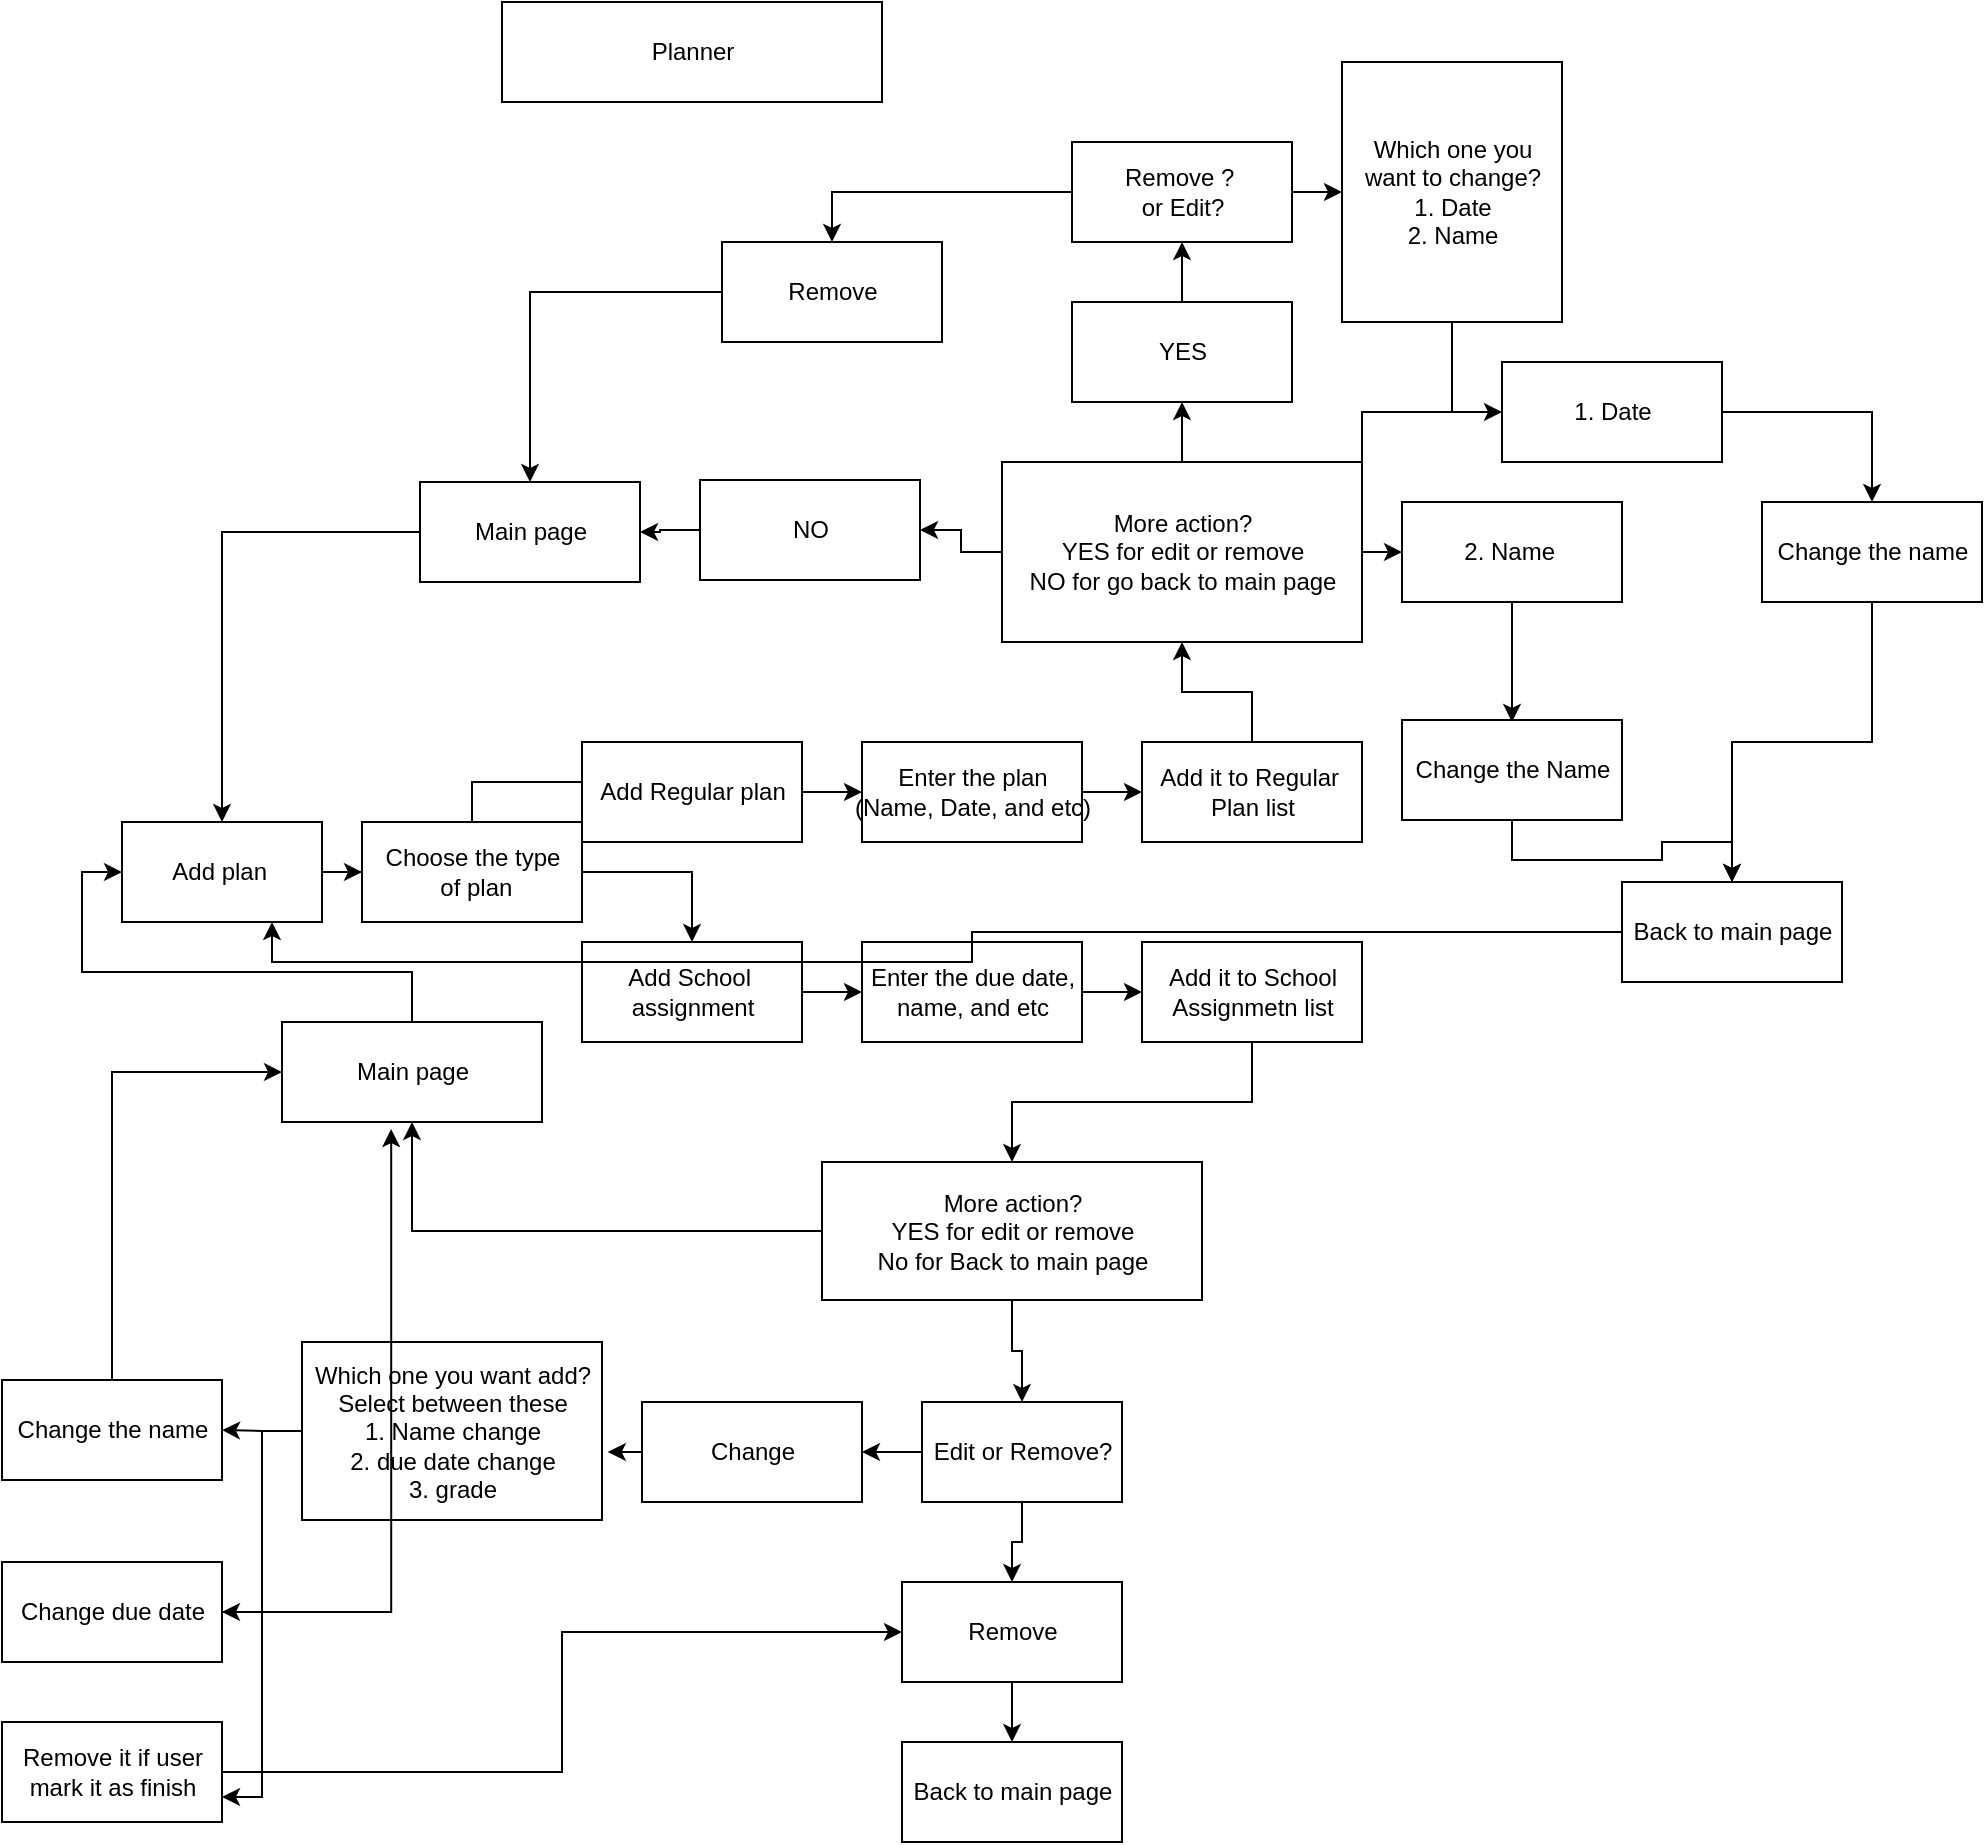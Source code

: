<mxfile version="14.1.9" type="github">
  <diagram id="v_eEeRqzhrq8BgJMlzAe" name="Page-1">
    <mxGraphModel dx="946" dy="526" grid="1" gridSize="10" guides="1" tooltips="1" connect="1" arrows="1" fold="1" page="1" pageScale="1" pageWidth="850" pageHeight="1100" math="0" shadow="0">
      <root>
        <mxCell id="0" />
        <mxCell id="1" parent="0" />
        <mxCell id="LNvCaYjU8EssWkQsbk6R-1" value="Planner" style="html=1;" parent="1" vertex="1">
          <mxGeometry x="300" y="20" width="190" height="50" as="geometry" />
        </mxCell>
        <mxCell id="LNvCaYjU8EssWkQsbk6R-22" style="edgeStyle=orthogonalEdgeStyle;rounded=0;orthogonalLoop=1;jettySize=auto;html=1;entryX=0;entryY=0.5;entryDx=0;entryDy=0;" parent="1" source="LNvCaYjU8EssWkQsbk6R-2" target="LNvCaYjU8EssWkQsbk6R-6" edge="1">
          <mxGeometry relative="1" as="geometry" />
        </mxCell>
        <mxCell id="LNvCaYjU8EssWkQsbk6R-2" value="Add plan&amp;nbsp;" style="html=1;" parent="1" vertex="1">
          <mxGeometry x="110" y="430" width="100" height="50" as="geometry" />
        </mxCell>
        <mxCell id="LNvCaYjU8EssWkQsbk6R-23" style="edgeStyle=orthogonalEdgeStyle;rounded=0;orthogonalLoop=1;jettySize=auto;html=1;entryX=0;entryY=0.5;entryDx=0;entryDy=0;" parent="1" source="LNvCaYjU8EssWkQsbk6R-6" target="LNvCaYjU8EssWkQsbk6R-13" edge="1">
          <mxGeometry relative="1" as="geometry" />
        </mxCell>
        <mxCell id="LNvCaYjU8EssWkQsbk6R-27" style="edgeStyle=orthogonalEdgeStyle;rounded=0;orthogonalLoop=1;jettySize=auto;html=1;exitX=1;exitY=0.5;exitDx=0;exitDy=0;" parent="1" source="LNvCaYjU8EssWkQsbk6R-6" target="LNvCaYjU8EssWkQsbk6R-26" edge="1">
          <mxGeometry relative="1" as="geometry" />
        </mxCell>
        <mxCell id="LNvCaYjU8EssWkQsbk6R-6" value="Choose the type&lt;br&gt;&amp;nbsp;of plan" style="html=1;" parent="1" vertex="1">
          <mxGeometry x="230" y="430" width="110" height="50" as="geometry" />
        </mxCell>
        <mxCell id="LNvCaYjU8EssWkQsbk6R-29" style="edgeStyle=orthogonalEdgeStyle;rounded=0;orthogonalLoop=1;jettySize=auto;html=1;exitX=1;exitY=0.5;exitDx=0;exitDy=0;entryX=0;entryY=0.5;entryDx=0;entryDy=0;" parent="1" source="LNvCaYjU8EssWkQsbk6R-13" target="LNvCaYjU8EssWkQsbk6R-28" edge="1">
          <mxGeometry relative="1" as="geometry" />
        </mxCell>
        <mxCell id="LNvCaYjU8EssWkQsbk6R-13" value="Add Regular plan" style="html=1;" parent="1" vertex="1">
          <mxGeometry x="340" y="390" width="110" height="50" as="geometry" />
        </mxCell>
        <mxCell id="LNvCaYjU8EssWkQsbk6R-31" style="edgeStyle=orthogonalEdgeStyle;rounded=0;orthogonalLoop=1;jettySize=auto;html=1;exitX=1;exitY=0.5;exitDx=0;exitDy=0;entryX=0;entryY=0.5;entryDx=0;entryDy=0;" parent="1" source="LNvCaYjU8EssWkQsbk6R-26" target="LNvCaYjU8EssWkQsbk6R-30" edge="1">
          <mxGeometry relative="1" as="geometry" />
        </mxCell>
        <mxCell id="LNvCaYjU8EssWkQsbk6R-26" value="Add School&amp;nbsp;&lt;br&gt;assignment" style="html=1;" parent="1" vertex="1">
          <mxGeometry x="340" y="490" width="110" height="50" as="geometry" />
        </mxCell>
        <mxCell id="LNvCaYjU8EssWkQsbk6R-33" style="edgeStyle=orthogonalEdgeStyle;rounded=0;orthogonalLoop=1;jettySize=auto;html=1;exitX=1;exitY=0.5;exitDx=0;exitDy=0;entryX=0;entryY=0.5;entryDx=0;entryDy=0;" parent="1" source="LNvCaYjU8EssWkQsbk6R-28" target="LNvCaYjU8EssWkQsbk6R-32" edge="1">
          <mxGeometry relative="1" as="geometry" />
        </mxCell>
        <mxCell id="LNvCaYjU8EssWkQsbk6R-28" value="Enter the plan&lt;br&gt;(Name, Date, and etc)" style="html=1;" parent="1" vertex="1">
          <mxGeometry x="480" y="390" width="110" height="50" as="geometry" />
        </mxCell>
        <mxCell id="LNvCaYjU8EssWkQsbk6R-36" style="edgeStyle=orthogonalEdgeStyle;rounded=0;orthogonalLoop=1;jettySize=auto;html=1;entryX=0;entryY=0.5;entryDx=0;entryDy=0;" parent="1" source="LNvCaYjU8EssWkQsbk6R-30" target="LNvCaYjU8EssWkQsbk6R-35" edge="1">
          <mxGeometry relative="1" as="geometry" />
        </mxCell>
        <mxCell id="LNvCaYjU8EssWkQsbk6R-30" value="Enter the due date,&lt;br&gt;name, and etc" style="html=1;" parent="1" vertex="1">
          <mxGeometry x="480" y="490" width="110" height="50" as="geometry" />
        </mxCell>
        <mxCell id="LNvCaYjU8EssWkQsbk6R-39" style="edgeStyle=orthogonalEdgeStyle;rounded=0;orthogonalLoop=1;jettySize=auto;html=1;entryX=0.5;entryY=1;entryDx=0;entryDy=0;" parent="1" source="LNvCaYjU8EssWkQsbk6R-32" target="LNvCaYjU8EssWkQsbk6R-37" edge="1">
          <mxGeometry relative="1" as="geometry" />
        </mxCell>
        <mxCell id="LNvCaYjU8EssWkQsbk6R-32" value="Add it to Regular&amp;nbsp;&lt;br&gt;Plan list" style="html=1;" parent="1" vertex="1">
          <mxGeometry x="620" y="390" width="110" height="50" as="geometry" />
        </mxCell>
        <mxCell id="LNvCaYjU8EssWkQsbk6R-41" style="edgeStyle=orthogonalEdgeStyle;rounded=0;orthogonalLoop=1;jettySize=auto;html=1;exitX=0.5;exitY=1;exitDx=0;exitDy=0;entryX=0.5;entryY=0;entryDx=0;entryDy=0;" parent="1" source="LNvCaYjU8EssWkQsbk6R-35" target="LNvCaYjU8EssWkQsbk6R-44" edge="1">
          <mxGeometry relative="1" as="geometry">
            <mxPoint x="675" y="600" as="targetPoint" />
          </mxGeometry>
        </mxCell>
        <mxCell id="LNvCaYjU8EssWkQsbk6R-35" value="Add it to School&lt;br&gt;Assignmetn list" style="html=1;" parent="1" vertex="1">
          <mxGeometry x="620" y="490" width="110" height="50" as="geometry" />
        </mxCell>
        <mxCell id="LNvCaYjU8EssWkQsbk6R-80" style="edgeStyle=orthogonalEdgeStyle;rounded=0;orthogonalLoop=1;jettySize=auto;html=1;entryX=1;entryY=0.5;entryDx=0;entryDy=0;" parent="1" source="LNvCaYjU8EssWkQsbk6R-37" target="LNvCaYjU8EssWkQsbk6R-79" edge="1">
          <mxGeometry relative="1" as="geometry" />
        </mxCell>
        <mxCell id="LNvCaYjU8EssWkQsbk6R-83" style="edgeStyle=orthogonalEdgeStyle;rounded=0;orthogonalLoop=1;jettySize=auto;html=1;entryX=0.5;entryY=1;entryDx=0;entryDy=0;" parent="1" source="LNvCaYjU8EssWkQsbk6R-37" target="LNvCaYjU8EssWkQsbk6R-82" edge="1">
          <mxGeometry relative="1" as="geometry" />
        </mxCell>
        <mxCell id="LNvCaYjU8EssWkQsbk6R-37" value="More action?&lt;br&gt;YES for edit or remove&lt;br&gt;NO for go back to main page" style="html=1;" parent="1" vertex="1">
          <mxGeometry x="550" y="250" width="180" height="90" as="geometry" />
        </mxCell>
        <mxCell id="LNvCaYjU8EssWkQsbk6R-50" style="edgeStyle=orthogonalEdgeStyle;rounded=0;orthogonalLoop=1;jettySize=auto;html=1;entryX=0.5;entryY=1;entryDx=0;entryDy=0;" parent="1" source="LNvCaYjU8EssWkQsbk6R-44" target="LNvCaYjU8EssWkQsbk6R-45" edge="1">
          <mxGeometry relative="1" as="geometry" />
        </mxCell>
        <mxCell id="LNvCaYjU8EssWkQsbk6R-52" style="edgeStyle=orthogonalEdgeStyle;rounded=0;orthogonalLoop=1;jettySize=auto;html=1;entryX=0.5;entryY=0;entryDx=0;entryDy=0;" parent="1" source="LNvCaYjU8EssWkQsbk6R-44" target="LNvCaYjU8EssWkQsbk6R-53" edge="1">
          <mxGeometry relative="1" as="geometry">
            <mxPoint x="555" y="710" as="targetPoint" />
            <Array as="points" />
          </mxGeometry>
        </mxCell>
        <mxCell id="LNvCaYjU8EssWkQsbk6R-44" value="More action?&lt;br&gt;YES for edit or remove&lt;br&gt;No for Back to main page" style="html=1;" parent="1" vertex="1">
          <mxGeometry x="460" y="600" width="190" height="69" as="geometry" />
        </mxCell>
        <mxCell id="LNvCaYjU8EssWkQsbk6R-46" style="edgeStyle=orthogonalEdgeStyle;rounded=0;orthogonalLoop=1;jettySize=auto;html=1;entryX=0;entryY=0.5;entryDx=0;entryDy=0;" parent="1" source="LNvCaYjU8EssWkQsbk6R-45" target="LNvCaYjU8EssWkQsbk6R-2" edge="1">
          <mxGeometry relative="1" as="geometry" />
        </mxCell>
        <mxCell id="LNvCaYjU8EssWkQsbk6R-45" value="Main page" style="html=1;" parent="1" vertex="1">
          <mxGeometry x="190" y="530" width="130" height="50" as="geometry" />
        </mxCell>
        <mxCell id="LNvCaYjU8EssWkQsbk6R-58" style="edgeStyle=orthogonalEdgeStyle;rounded=0;orthogonalLoop=1;jettySize=auto;html=1;entryX=0.5;entryY=0;entryDx=0;entryDy=0;" parent="1" source="LNvCaYjU8EssWkQsbk6R-53" target="LNvCaYjU8EssWkQsbk6R-57" edge="1">
          <mxGeometry relative="1" as="geometry" />
        </mxCell>
        <mxCell id="LNvCaYjU8EssWkQsbk6R-62" style="edgeStyle=orthogonalEdgeStyle;rounded=0;orthogonalLoop=1;jettySize=auto;html=1;entryX=1;entryY=0.5;entryDx=0;entryDy=0;" parent="1" source="LNvCaYjU8EssWkQsbk6R-53" target="LNvCaYjU8EssWkQsbk6R-61" edge="1">
          <mxGeometry relative="1" as="geometry" />
        </mxCell>
        <mxCell id="LNvCaYjU8EssWkQsbk6R-53" value="Edit or Remove?" style="html=1;" parent="1" vertex="1">
          <mxGeometry x="510" y="720" width="100" height="50" as="geometry" />
        </mxCell>
        <mxCell id="LNvCaYjU8EssWkQsbk6R-68" style="edgeStyle=orthogonalEdgeStyle;rounded=0;orthogonalLoop=1;jettySize=auto;html=1;exitX=0;exitY=0.5;exitDx=0;exitDy=0;entryX=1;entryY=0.5;entryDx=0;entryDy=0;" parent="1" source="LNvCaYjU8EssWkQsbk6R-55" target="LNvCaYjU8EssWkQsbk6R-66" edge="1">
          <mxGeometry relative="1" as="geometry" />
        </mxCell>
        <mxCell id="LNvCaYjU8EssWkQsbk6R-71" style="edgeStyle=orthogonalEdgeStyle;rounded=0;orthogonalLoop=1;jettySize=auto;html=1;entryX=1;entryY=0.5;entryDx=0;entryDy=0;" parent="1" source="LNvCaYjU8EssWkQsbk6R-55" target="LNvCaYjU8EssWkQsbk6R-69" edge="1">
          <mxGeometry relative="1" as="geometry" />
        </mxCell>
        <mxCell id="LNvCaYjU8EssWkQsbk6R-72" style="edgeStyle=orthogonalEdgeStyle;rounded=0;orthogonalLoop=1;jettySize=auto;html=1;entryX=1;entryY=0.75;entryDx=0;entryDy=0;" parent="1" source="LNvCaYjU8EssWkQsbk6R-55" target="LNvCaYjU8EssWkQsbk6R-70" edge="1">
          <mxGeometry relative="1" as="geometry" />
        </mxCell>
        <mxCell id="LNvCaYjU8EssWkQsbk6R-55" value="Which one you want add?&lt;br&gt;Select between these&lt;br&gt;1. Name change&lt;br&gt;2. due date change&lt;br&gt;3. grade" style="html=1;" parent="1" vertex="1">
          <mxGeometry x="200" y="690" width="150" height="89" as="geometry" />
        </mxCell>
        <mxCell id="LNvCaYjU8EssWkQsbk6R-59" style="edgeStyle=orthogonalEdgeStyle;rounded=0;orthogonalLoop=1;jettySize=auto;html=1;" parent="1" source="LNvCaYjU8EssWkQsbk6R-57" edge="1">
          <mxGeometry relative="1" as="geometry">
            <mxPoint x="555" y="890" as="targetPoint" />
          </mxGeometry>
        </mxCell>
        <mxCell id="LNvCaYjU8EssWkQsbk6R-57" value="Remove" style="html=1;" parent="1" vertex="1">
          <mxGeometry x="500" y="810" width="110" height="50" as="geometry" />
        </mxCell>
        <mxCell id="LNvCaYjU8EssWkQsbk6R-60" value="Back to main page&lt;br&gt;" style="html=1;" parent="1" vertex="1">
          <mxGeometry x="500" y="890" width="110" height="50" as="geometry" />
        </mxCell>
        <mxCell id="LNvCaYjU8EssWkQsbk6R-65" style="edgeStyle=orthogonalEdgeStyle;rounded=0;orthogonalLoop=1;jettySize=auto;html=1;exitX=0;exitY=0.5;exitDx=0;exitDy=0;entryX=1.019;entryY=0.628;entryDx=0;entryDy=0;entryPerimeter=0;" parent="1" source="LNvCaYjU8EssWkQsbk6R-61" target="LNvCaYjU8EssWkQsbk6R-55" edge="1">
          <mxGeometry relative="1" as="geometry" />
        </mxCell>
        <mxCell id="LNvCaYjU8EssWkQsbk6R-61" value="Change" style="html=1;" parent="1" vertex="1">
          <mxGeometry x="370" y="720" width="110" height="50" as="geometry" />
        </mxCell>
        <mxCell id="LNvCaYjU8EssWkQsbk6R-74" style="edgeStyle=orthogonalEdgeStyle;rounded=0;orthogonalLoop=1;jettySize=auto;html=1;exitX=0.5;exitY=0;exitDx=0;exitDy=0;entryX=0;entryY=0.5;entryDx=0;entryDy=0;" parent="1" source="LNvCaYjU8EssWkQsbk6R-66" target="LNvCaYjU8EssWkQsbk6R-45" edge="1">
          <mxGeometry relative="1" as="geometry" />
        </mxCell>
        <mxCell id="LNvCaYjU8EssWkQsbk6R-66" value="Change the name" style="html=1;" parent="1" vertex="1">
          <mxGeometry x="50" y="709" width="110" height="50" as="geometry" />
        </mxCell>
        <mxCell id="LNvCaYjU8EssWkQsbk6R-75" style="edgeStyle=orthogonalEdgeStyle;rounded=0;orthogonalLoop=1;jettySize=auto;html=1;entryX=0.42;entryY=1.071;entryDx=0;entryDy=0;entryPerimeter=0;" parent="1" source="LNvCaYjU8EssWkQsbk6R-69" target="LNvCaYjU8EssWkQsbk6R-45" edge="1">
          <mxGeometry relative="1" as="geometry" />
        </mxCell>
        <mxCell id="LNvCaYjU8EssWkQsbk6R-69" value="Change due date" style="html=1;" parent="1" vertex="1">
          <mxGeometry x="50" y="800" width="110" height="50" as="geometry" />
        </mxCell>
        <mxCell id="LNvCaYjU8EssWkQsbk6R-73" style="edgeStyle=orthogonalEdgeStyle;rounded=0;orthogonalLoop=1;jettySize=auto;html=1;entryX=0;entryY=0.5;entryDx=0;entryDy=0;" parent="1" source="LNvCaYjU8EssWkQsbk6R-70" target="LNvCaYjU8EssWkQsbk6R-57" edge="1">
          <mxGeometry relative="1" as="geometry" />
        </mxCell>
        <mxCell id="LNvCaYjU8EssWkQsbk6R-70" value="Remove it if user&lt;br&gt;mark it as finish" style="html=1;" parent="1" vertex="1">
          <mxGeometry x="50" y="880" width="110" height="50" as="geometry" />
        </mxCell>
        <mxCell id="LNvCaYjU8EssWkQsbk6R-78" style="edgeStyle=orthogonalEdgeStyle;rounded=0;orthogonalLoop=1;jettySize=auto;html=1;entryX=0.5;entryY=0;entryDx=0;entryDy=0;" parent="1" source="LNvCaYjU8EssWkQsbk6R-77" target="LNvCaYjU8EssWkQsbk6R-2" edge="1">
          <mxGeometry relative="1" as="geometry" />
        </mxCell>
        <mxCell id="LNvCaYjU8EssWkQsbk6R-77" value="Main page" style="html=1;" parent="1" vertex="1">
          <mxGeometry x="259" y="260" width="110" height="50" as="geometry" />
        </mxCell>
        <mxCell id="LNvCaYjU8EssWkQsbk6R-81" style="edgeStyle=orthogonalEdgeStyle;rounded=0;orthogonalLoop=1;jettySize=auto;html=1;" parent="1" source="LNvCaYjU8EssWkQsbk6R-79" target="LNvCaYjU8EssWkQsbk6R-77" edge="1">
          <mxGeometry relative="1" as="geometry" />
        </mxCell>
        <mxCell id="LNvCaYjU8EssWkQsbk6R-79" value="NO" style="html=1;" parent="1" vertex="1">
          <mxGeometry x="399" y="259" width="110" height="50" as="geometry" />
        </mxCell>
        <mxCell id="LNvCaYjU8EssWkQsbk6R-85" style="edgeStyle=orthogonalEdgeStyle;rounded=0;orthogonalLoop=1;jettySize=auto;html=1;entryX=0.5;entryY=1;entryDx=0;entryDy=0;" parent="1" source="LNvCaYjU8EssWkQsbk6R-82" target="LNvCaYjU8EssWkQsbk6R-84" edge="1">
          <mxGeometry relative="1" as="geometry" />
        </mxCell>
        <mxCell id="LNvCaYjU8EssWkQsbk6R-82" value="YES" style="html=1;" parent="1" vertex="1">
          <mxGeometry x="585" y="170" width="110" height="50" as="geometry" />
        </mxCell>
        <mxCell id="LNvCaYjU8EssWkQsbk6R-89" style="edgeStyle=orthogonalEdgeStyle;rounded=0;orthogonalLoop=1;jettySize=auto;html=1;entryX=0.5;entryY=0;entryDx=0;entryDy=0;" parent="1" source="LNvCaYjU8EssWkQsbk6R-84" target="LNvCaYjU8EssWkQsbk6R-88" edge="1">
          <mxGeometry relative="1" as="geometry" />
        </mxCell>
        <mxCell id="LNvCaYjU8EssWkQsbk6R-92" style="edgeStyle=orthogonalEdgeStyle;rounded=0;orthogonalLoop=1;jettySize=auto;html=1;entryX=0;entryY=0.5;entryDx=0;entryDy=0;" parent="1" source="LNvCaYjU8EssWkQsbk6R-84" target="LNvCaYjU8EssWkQsbk6R-91" edge="1">
          <mxGeometry relative="1" as="geometry" />
        </mxCell>
        <mxCell id="LNvCaYjU8EssWkQsbk6R-84" value="Remove ?&amp;nbsp;&lt;br&gt;or Edit?" style="html=1;" parent="1" vertex="1">
          <mxGeometry x="585" y="90" width="110" height="50" as="geometry" />
        </mxCell>
        <mxCell id="LNvCaYjU8EssWkQsbk6R-90" style="edgeStyle=orthogonalEdgeStyle;rounded=0;orthogonalLoop=1;jettySize=auto;html=1;" parent="1" source="LNvCaYjU8EssWkQsbk6R-88" target="LNvCaYjU8EssWkQsbk6R-77" edge="1">
          <mxGeometry relative="1" as="geometry" />
        </mxCell>
        <mxCell id="LNvCaYjU8EssWkQsbk6R-88" value="Remove" style="html=1;" parent="1" vertex="1">
          <mxGeometry x="410" y="140" width="110" height="50" as="geometry" />
        </mxCell>
        <mxCell id="LNvCaYjU8EssWkQsbk6R-94" style="edgeStyle=orthogonalEdgeStyle;rounded=0;orthogonalLoop=1;jettySize=auto;html=1;entryX=0;entryY=0.5;entryDx=0;entryDy=0;" parent="1" source="LNvCaYjU8EssWkQsbk6R-91" target="LNvCaYjU8EssWkQsbk6R-95" edge="1">
          <mxGeometry relative="1" as="geometry">
            <mxPoint x="870" y="115" as="targetPoint" />
          </mxGeometry>
        </mxCell>
        <mxCell id="LNvCaYjU8EssWkQsbk6R-97" style="edgeStyle=orthogonalEdgeStyle;rounded=0;orthogonalLoop=1;jettySize=auto;html=1;entryX=0;entryY=0.5;entryDx=0;entryDy=0;" parent="1" source="LNvCaYjU8EssWkQsbk6R-91" target="LNvCaYjU8EssWkQsbk6R-96" edge="1">
          <mxGeometry relative="1" as="geometry" />
        </mxCell>
        <mxCell id="LNvCaYjU8EssWkQsbk6R-91" value="Which one you&lt;br&gt;want to change?&lt;br&gt;1. Date&lt;br&gt;2. Name" style="html=1;" parent="1" vertex="1">
          <mxGeometry x="720" y="50" width="110" height="130" as="geometry" />
        </mxCell>
        <mxCell id="LNvCaYjU8EssWkQsbk6R-101" style="edgeStyle=orthogonalEdgeStyle;rounded=0;orthogonalLoop=1;jettySize=auto;html=1;entryX=0.5;entryY=0;entryDx=0;entryDy=0;" parent="1" source="LNvCaYjU8EssWkQsbk6R-95" target="LNvCaYjU8EssWkQsbk6R-100" edge="1">
          <mxGeometry relative="1" as="geometry" />
        </mxCell>
        <mxCell id="LNvCaYjU8EssWkQsbk6R-95" value="1. Date" style="html=1;" parent="1" vertex="1">
          <mxGeometry x="800" y="200" width="110" height="50" as="geometry" />
        </mxCell>
        <mxCell id="LNvCaYjU8EssWkQsbk6R-104" style="edgeStyle=orthogonalEdgeStyle;rounded=0;orthogonalLoop=1;jettySize=auto;html=1;" parent="1" source="LNvCaYjU8EssWkQsbk6R-96" edge="1">
          <mxGeometry relative="1" as="geometry">
            <mxPoint x="805" y="380" as="targetPoint" />
          </mxGeometry>
        </mxCell>
        <mxCell id="LNvCaYjU8EssWkQsbk6R-96" value="2. Name&amp;nbsp;" style="html=1;" parent="1" vertex="1">
          <mxGeometry x="750" y="270" width="110" height="50" as="geometry" />
        </mxCell>
        <mxCell id="LNvCaYjU8EssWkQsbk6R-102" style="edgeStyle=orthogonalEdgeStyle;rounded=0;orthogonalLoop=1;jettySize=auto;html=1;entryX=0.5;entryY=0;entryDx=0;entryDy=0;" parent="1" source="LNvCaYjU8EssWkQsbk6R-100" target="LNvCaYjU8EssWkQsbk6R-103" edge="1">
          <mxGeometry relative="1" as="geometry">
            <mxPoint x="985" y="370" as="targetPoint" />
          </mxGeometry>
        </mxCell>
        <mxCell id="LNvCaYjU8EssWkQsbk6R-100" value="Change the name" style="html=1;" parent="1" vertex="1">
          <mxGeometry x="930" y="270" width="110" height="50" as="geometry" />
        </mxCell>
        <mxCell id="LNvCaYjU8EssWkQsbk6R-107" style="edgeStyle=orthogonalEdgeStyle;rounded=0;orthogonalLoop=1;jettySize=auto;html=1;entryX=0.75;entryY=1;entryDx=0;entryDy=0;" parent="1" source="LNvCaYjU8EssWkQsbk6R-103" target="LNvCaYjU8EssWkQsbk6R-2" edge="1">
          <mxGeometry relative="1" as="geometry" />
        </mxCell>
        <mxCell id="LNvCaYjU8EssWkQsbk6R-103" value="Back to main page" style="html=1;" parent="1" vertex="1">
          <mxGeometry x="860" y="460" width="110" height="50" as="geometry" />
        </mxCell>
        <mxCell id="LNvCaYjU8EssWkQsbk6R-106" style="edgeStyle=orthogonalEdgeStyle;rounded=0;orthogonalLoop=1;jettySize=auto;html=1;entryX=0.5;entryY=0;entryDx=0;entryDy=0;" parent="1" source="LNvCaYjU8EssWkQsbk6R-105" target="LNvCaYjU8EssWkQsbk6R-103" edge="1">
          <mxGeometry relative="1" as="geometry" />
        </mxCell>
        <mxCell id="LNvCaYjU8EssWkQsbk6R-105" value="Change the Name" style="html=1;" parent="1" vertex="1">
          <mxGeometry x="750" y="379" width="110" height="50" as="geometry" />
        </mxCell>
      </root>
    </mxGraphModel>
  </diagram>
</mxfile>
